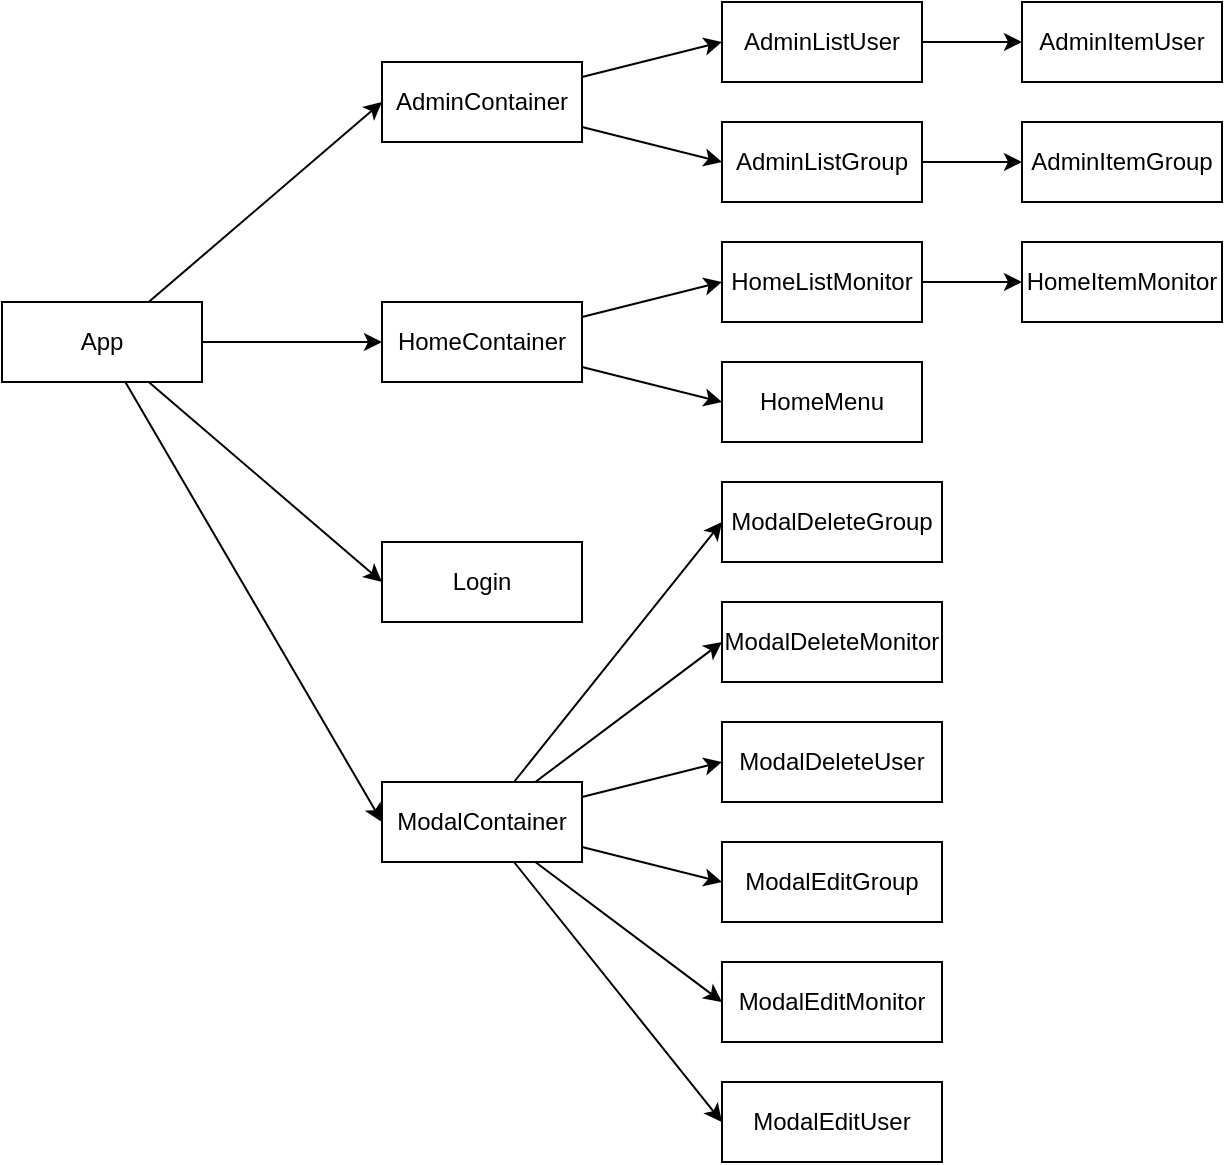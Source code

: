 <mxfile version="14.2.9" type="device"><diagram id="rmFcv-EESfaE17rervpY" name="Page-1"><mxGraphModel dx="942" dy="651" grid="1" gridSize="10" guides="1" tooltips="1" connect="1" arrows="1" fold="1" page="1" pageScale="1" pageWidth="850" pageHeight="1100" math="0" shadow="0"><root><mxCell id="0"/><mxCell id="1" parent="0"/><mxCell id="r4LPxkZSKHtX22hNqiSG-14" style="rounded=0;orthogonalLoop=1;jettySize=auto;html=1;entryX=0;entryY=0.5;entryDx=0;entryDy=0;" edge="1" parent="1" source="r4LPxkZSKHtX22hNqiSG-1" target="r4LPxkZSKHtX22hNqiSG-4"><mxGeometry relative="1" as="geometry"/></mxCell><mxCell id="r4LPxkZSKHtX22hNqiSG-15" style="edgeStyle=none;rounded=0;orthogonalLoop=1;jettySize=auto;html=1;entryX=0;entryY=0.5;entryDx=0;entryDy=0;" edge="1" parent="1" source="r4LPxkZSKHtX22hNqiSG-1" target="r4LPxkZSKHtX22hNqiSG-3"><mxGeometry relative="1" as="geometry"/></mxCell><mxCell id="r4LPxkZSKHtX22hNqiSG-16" style="edgeStyle=none;rounded=0;orthogonalLoop=1;jettySize=auto;html=1;entryX=0;entryY=0.5;entryDx=0;entryDy=0;" edge="1" parent="1" source="r4LPxkZSKHtX22hNqiSG-1" target="r4LPxkZSKHtX22hNqiSG-2"><mxGeometry relative="1" as="geometry"/></mxCell><mxCell id="r4LPxkZSKHtX22hNqiSG-17" style="edgeStyle=none;rounded=0;orthogonalLoop=1;jettySize=auto;html=1;entryX=0;entryY=0.5;entryDx=0;entryDy=0;" edge="1" parent="1" source="r4LPxkZSKHtX22hNqiSG-1" target="r4LPxkZSKHtX22hNqiSG-13"><mxGeometry relative="1" as="geometry"/></mxCell><mxCell id="r4LPxkZSKHtX22hNqiSG-1" value="App" style="rounded=0;whiteSpace=wrap;html=1;" vertex="1" parent="1"><mxGeometry x="40" y="240" width="100" height="40" as="geometry"/></mxCell><mxCell id="r4LPxkZSKHtX22hNqiSG-2" value="Login" style="rounded=0;whiteSpace=wrap;html=1;" vertex="1" parent="1"><mxGeometry x="230" y="360" width="100" height="40" as="geometry"/></mxCell><mxCell id="r4LPxkZSKHtX22hNqiSG-23" style="edgeStyle=none;rounded=0;orthogonalLoop=1;jettySize=auto;html=1;entryX=0;entryY=0.5;entryDx=0;entryDy=0;" edge="1" parent="1" source="r4LPxkZSKHtX22hNqiSG-3" target="r4LPxkZSKHtX22hNqiSG-7"><mxGeometry relative="1" as="geometry"/></mxCell><mxCell id="r4LPxkZSKHtX22hNqiSG-24" style="edgeStyle=none;rounded=0;orthogonalLoop=1;jettySize=auto;html=1;entryX=0;entryY=0.5;entryDx=0;entryDy=0;" edge="1" parent="1" source="r4LPxkZSKHtX22hNqiSG-3" target="r4LPxkZSKHtX22hNqiSG-8"><mxGeometry relative="1" as="geometry"/></mxCell><mxCell id="r4LPxkZSKHtX22hNqiSG-3" value="HomeContainer" style="rounded=0;whiteSpace=wrap;html=1;" vertex="1" parent="1"><mxGeometry x="230" y="240" width="100" height="40" as="geometry"/></mxCell><mxCell id="r4LPxkZSKHtX22hNqiSG-18" style="edgeStyle=none;rounded=0;orthogonalLoop=1;jettySize=auto;html=1;entryX=0;entryY=0.5;entryDx=0;entryDy=0;" edge="1" parent="1" source="r4LPxkZSKHtX22hNqiSG-4" target="r4LPxkZSKHtX22hNqiSG-5"><mxGeometry relative="1" as="geometry"/></mxCell><mxCell id="r4LPxkZSKHtX22hNqiSG-20" style="edgeStyle=none;rounded=0;orthogonalLoop=1;jettySize=auto;html=1;entryX=0;entryY=0.5;entryDx=0;entryDy=0;" edge="1" parent="1" source="r4LPxkZSKHtX22hNqiSG-4" target="r4LPxkZSKHtX22hNqiSG-6"><mxGeometry relative="1" as="geometry"/></mxCell><mxCell id="r4LPxkZSKHtX22hNqiSG-4" value="AdminContainer" style="rounded=0;whiteSpace=wrap;html=1;" vertex="1" parent="1"><mxGeometry x="230" y="120" width="100" height="40" as="geometry"/></mxCell><mxCell id="r4LPxkZSKHtX22hNqiSG-21" style="edgeStyle=none;rounded=0;orthogonalLoop=1;jettySize=auto;html=1;entryX=0;entryY=0.5;entryDx=0;entryDy=0;" edge="1" parent="1" source="r4LPxkZSKHtX22hNqiSG-5" target="r4LPxkZSKHtX22hNqiSG-11"><mxGeometry relative="1" as="geometry"/></mxCell><mxCell id="r4LPxkZSKHtX22hNqiSG-5" value="AdminListUser" style="rounded=0;whiteSpace=wrap;html=1;" vertex="1" parent="1"><mxGeometry x="400" y="90" width="100" height="40" as="geometry"/></mxCell><mxCell id="r4LPxkZSKHtX22hNqiSG-22" style="edgeStyle=none;rounded=0;orthogonalLoop=1;jettySize=auto;html=1;entryX=0;entryY=0.5;entryDx=0;entryDy=0;" edge="1" parent="1" source="r4LPxkZSKHtX22hNqiSG-6" target="r4LPxkZSKHtX22hNqiSG-10"><mxGeometry relative="1" as="geometry"/></mxCell><mxCell id="r4LPxkZSKHtX22hNqiSG-6" value="AdminListGroup" style="rounded=0;whiteSpace=wrap;html=1;" vertex="1" parent="1"><mxGeometry x="400" y="150" width="100" height="40" as="geometry"/></mxCell><mxCell id="r4LPxkZSKHtX22hNqiSG-25" style="edgeStyle=none;rounded=0;orthogonalLoop=1;jettySize=auto;html=1;entryX=0;entryY=0.5;entryDx=0;entryDy=0;" edge="1" parent="1" source="r4LPxkZSKHtX22hNqiSG-7" target="r4LPxkZSKHtX22hNqiSG-9"><mxGeometry relative="1" as="geometry"/></mxCell><mxCell id="r4LPxkZSKHtX22hNqiSG-7" value="HomeListMonitor" style="rounded=0;whiteSpace=wrap;html=1;" vertex="1" parent="1"><mxGeometry x="400" y="210" width="100" height="40" as="geometry"/></mxCell><mxCell id="r4LPxkZSKHtX22hNqiSG-8" value="HomeMenu" style="rounded=0;whiteSpace=wrap;html=1;" vertex="1" parent="1"><mxGeometry x="400" y="270" width="100" height="40" as="geometry"/></mxCell><mxCell id="r4LPxkZSKHtX22hNqiSG-9" value="HomeItemMonitor" style="rounded=0;whiteSpace=wrap;html=1;" vertex="1" parent="1"><mxGeometry x="550" y="210" width="100" height="40" as="geometry"/></mxCell><mxCell id="r4LPxkZSKHtX22hNqiSG-10" value="AdminItemGroup" style="rounded=0;whiteSpace=wrap;html=1;" vertex="1" parent="1"><mxGeometry x="550" y="150" width="100" height="40" as="geometry"/></mxCell><mxCell id="r4LPxkZSKHtX22hNqiSG-11" value="AdminItemUser" style="rounded=0;whiteSpace=wrap;html=1;" vertex="1" parent="1"><mxGeometry x="550" y="90" width="100" height="40" as="geometry"/></mxCell><mxCell id="r4LPxkZSKHtX22hNqiSG-32" style="edgeStyle=none;rounded=0;orthogonalLoop=1;jettySize=auto;html=1;entryX=0;entryY=0.5;entryDx=0;entryDy=0;" edge="1" parent="1" source="r4LPxkZSKHtX22hNqiSG-13" target="r4LPxkZSKHtX22hNqiSG-26"><mxGeometry relative="1" as="geometry"/></mxCell><mxCell id="r4LPxkZSKHtX22hNqiSG-33" style="edgeStyle=none;rounded=0;orthogonalLoop=1;jettySize=auto;html=1;entryX=0;entryY=0.5;entryDx=0;entryDy=0;" edge="1" parent="1" source="r4LPxkZSKHtX22hNqiSG-13" target="r4LPxkZSKHtX22hNqiSG-28"><mxGeometry relative="1" as="geometry"/></mxCell><mxCell id="r4LPxkZSKHtX22hNqiSG-34" style="edgeStyle=none;rounded=0;orthogonalLoop=1;jettySize=auto;html=1;entryX=0;entryY=0.5;entryDx=0;entryDy=0;" edge="1" parent="1" source="r4LPxkZSKHtX22hNqiSG-13" target="r4LPxkZSKHtX22hNqiSG-27"><mxGeometry relative="1" as="geometry"/></mxCell><mxCell id="r4LPxkZSKHtX22hNqiSG-35" style="edgeStyle=none;rounded=0;orthogonalLoop=1;jettySize=auto;html=1;entryX=0;entryY=0.5;entryDx=0;entryDy=0;" edge="1" parent="1" source="r4LPxkZSKHtX22hNqiSG-13" target="r4LPxkZSKHtX22hNqiSG-29"><mxGeometry relative="1" as="geometry"/></mxCell><mxCell id="r4LPxkZSKHtX22hNqiSG-36" style="edgeStyle=none;rounded=0;orthogonalLoop=1;jettySize=auto;html=1;entryX=0;entryY=0.5;entryDx=0;entryDy=0;" edge="1" parent="1" source="r4LPxkZSKHtX22hNqiSG-13" target="r4LPxkZSKHtX22hNqiSG-31"><mxGeometry relative="1" as="geometry"/></mxCell><mxCell id="r4LPxkZSKHtX22hNqiSG-37" style="edgeStyle=none;rounded=0;orthogonalLoop=1;jettySize=auto;html=1;entryX=0;entryY=0.5;entryDx=0;entryDy=0;" edge="1" parent="1" source="r4LPxkZSKHtX22hNqiSG-13" target="r4LPxkZSKHtX22hNqiSG-30"><mxGeometry relative="1" as="geometry"/></mxCell><mxCell id="r4LPxkZSKHtX22hNqiSG-13" value="ModalContainer" style="rounded=0;whiteSpace=wrap;html=1;" vertex="1" parent="1"><mxGeometry x="230" y="480" width="100" height="40" as="geometry"/></mxCell><mxCell id="r4LPxkZSKHtX22hNqiSG-26" value="ModalDeleteGroup" style="rounded=0;whiteSpace=wrap;html=1;" vertex="1" parent="1"><mxGeometry x="400" y="330" width="110" height="40" as="geometry"/></mxCell><mxCell id="r4LPxkZSKHtX22hNqiSG-27" value="&lt;div&gt;ModalDeleteUser&lt;/div&gt;" style="rounded=0;whiteSpace=wrap;html=1;" vertex="1" parent="1"><mxGeometry x="400" y="450" width="110" height="40" as="geometry"/></mxCell><mxCell id="r4LPxkZSKHtX22hNqiSG-28" value="ModalDeleteMonitor" style="rounded=0;whiteSpace=wrap;html=1;" vertex="1" parent="1"><mxGeometry x="400" y="390" width="110" height="40" as="geometry"/></mxCell><mxCell id="r4LPxkZSKHtX22hNqiSG-29" value="ModalEditGroup" style="rounded=0;whiteSpace=wrap;html=1;" vertex="1" parent="1"><mxGeometry x="400" y="510" width="110" height="40" as="geometry"/></mxCell><mxCell id="r4LPxkZSKHtX22hNqiSG-30" value="&lt;div&gt;ModalEditUser&lt;/div&gt;" style="rounded=0;whiteSpace=wrap;html=1;" vertex="1" parent="1"><mxGeometry x="400" y="630" width="110" height="40" as="geometry"/></mxCell><mxCell id="r4LPxkZSKHtX22hNqiSG-31" value="ModalEditMonitor" style="rounded=0;whiteSpace=wrap;html=1;" vertex="1" parent="1"><mxGeometry x="400" y="570" width="110" height="40" as="geometry"/></mxCell></root></mxGraphModel></diagram></mxfile>
